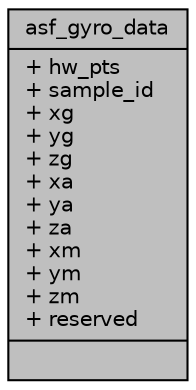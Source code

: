 digraph "asf_gyro_data"
{
 // INTERACTIVE_SVG=YES
 // LATEX_PDF_SIZE
  bgcolor="transparent";
  edge [fontname="Helvetica",fontsize="10",labelfontname="Helvetica",labelfontsize="10"];
  node [fontname="Helvetica",fontsize="10",shape=record];
  Node1 [label="{asf_gyro_data\n|+ hw_pts\l+ sample_id\l+ xg\l+ yg\l+ zg\l+ xa\l+ ya\l+ za\l+ xm\l+ ym\l+ zm\l+ reserved\l|}",height=0.2,width=0.4,color="black", fillcolor="grey75", style="filled", fontcolor="black",tooltip=" "];
}
